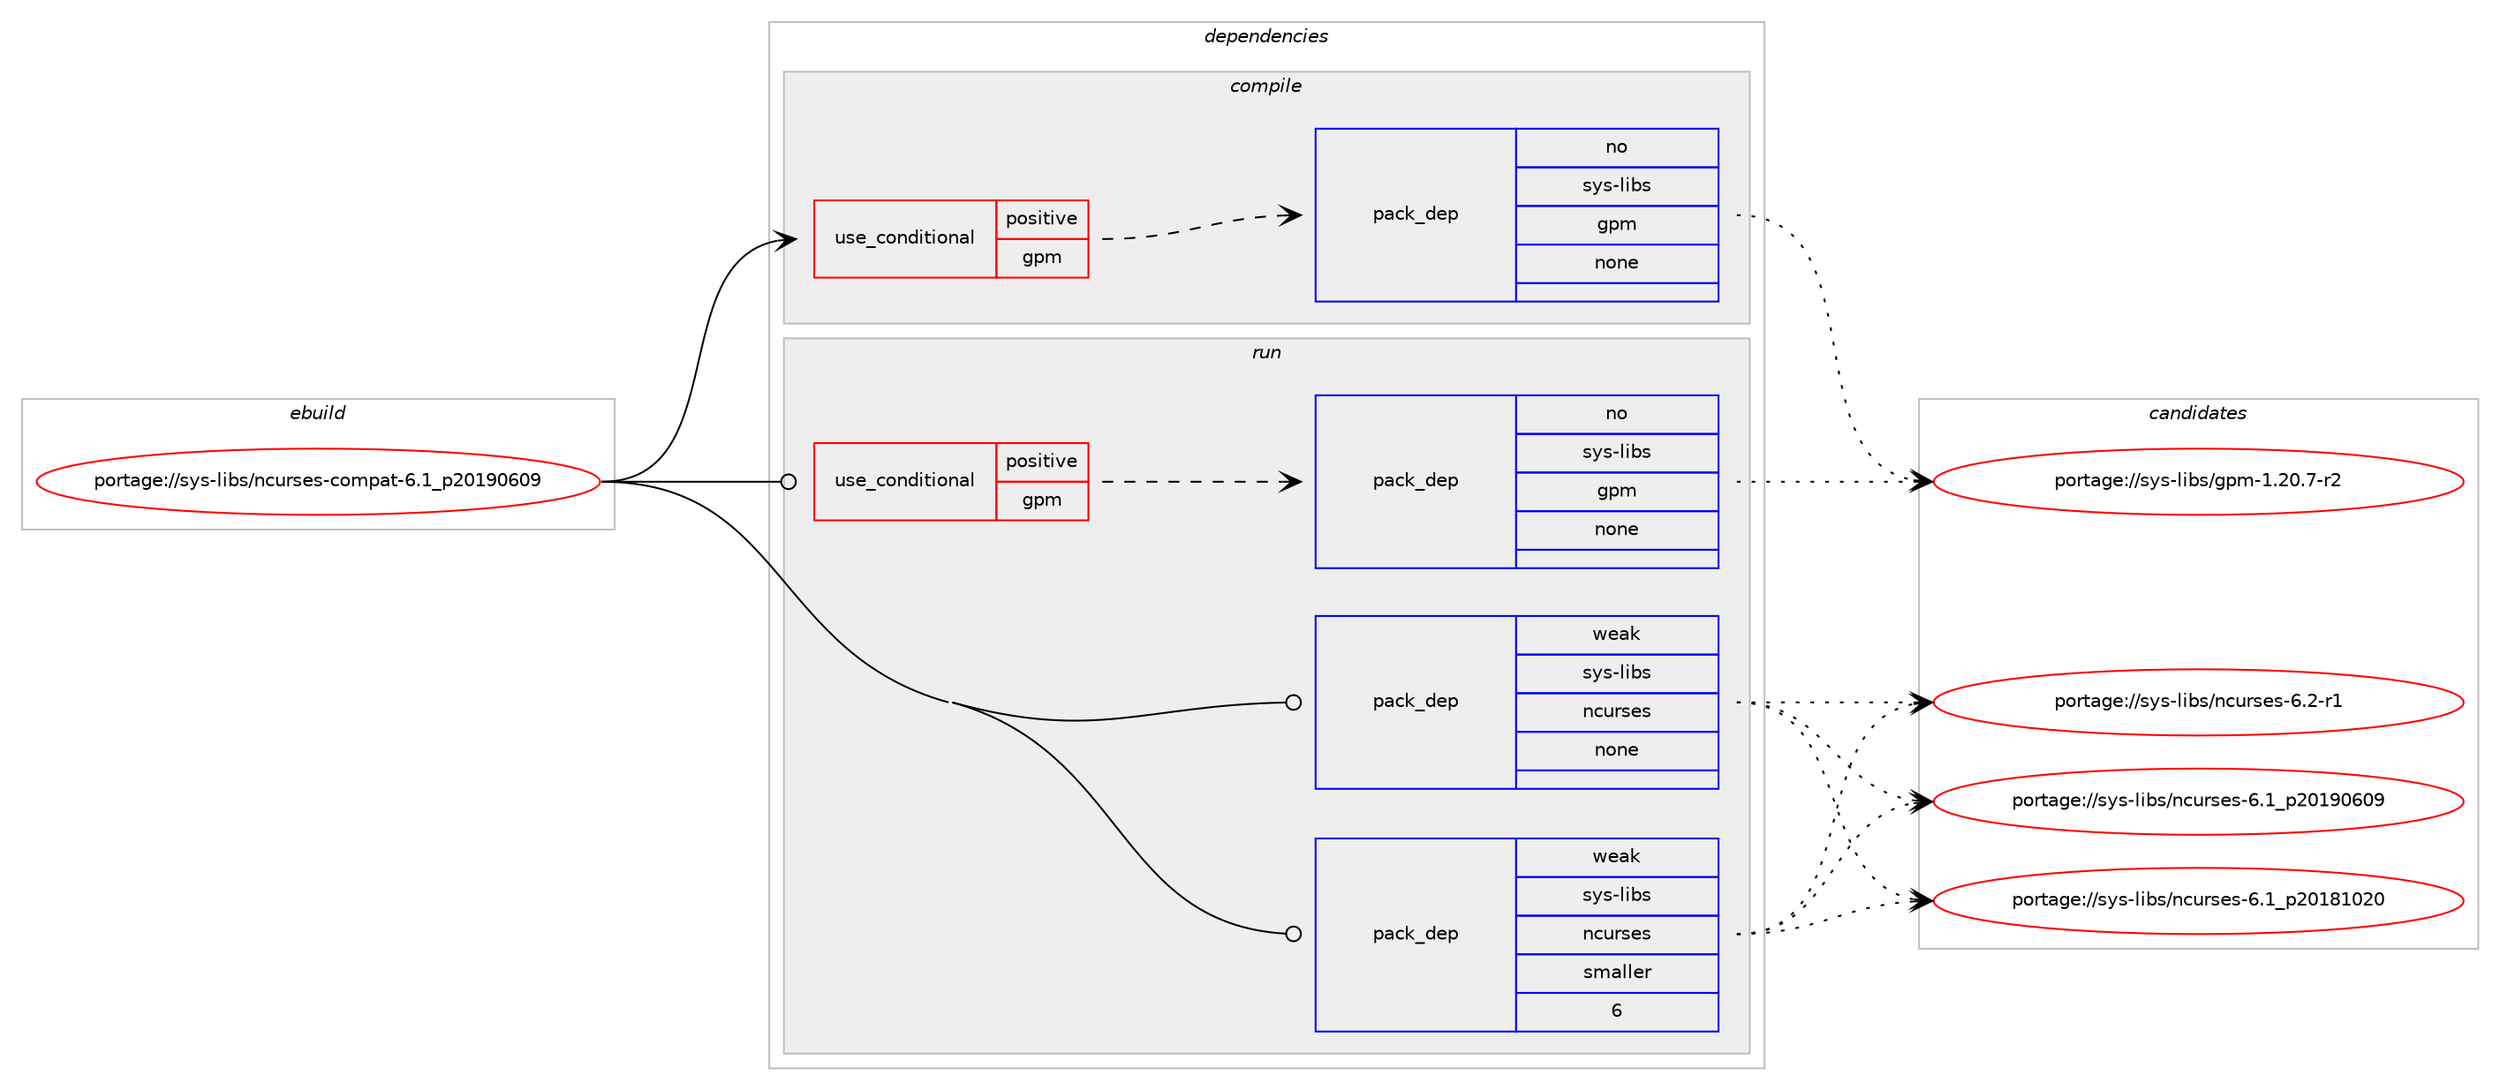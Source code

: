 digraph prolog {

# *************
# Graph options
# *************

newrank=true;
concentrate=true;
compound=true;
graph [rankdir=LR,fontname=Helvetica,fontsize=10,ranksep=1.5];#, ranksep=2.5, nodesep=0.2];
edge  [arrowhead=vee];
node  [fontname=Helvetica,fontsize=10];

# **********
# The ebuild
# **********

subgraph cluster_leftcol {
color=gray;
rank=same;
label=<<i>ebuild</i>>;
id [label="portage://sys-libs/ncurses-compat-6.1_p20190609", color=red, width=4, href="../sys-libs/ncurses-compat-6.1_p20190609.svg"];
}

# ****************
# The dependencies
# ****************

subgraph cluster_midcol {
color=gray;
label=<<i>dependencies</i>>;
subgraph cluster_compile {
fillcolor="#eeeeee";
style=filled;
label=<<i>compile</i>>;
subgraph cond6857 {
dependency37524 [label=<<TABLE BORDER="0" CELLBORDER="1" CELLSPACING="0" CELLPADDING="4"><TR><TD ROWSPAN="3" CELLPADDING="10">use_conditional</TD></TR><TR><TD>positive</TD></TR><TR><TD>gpm</TD></TR></TABLE>>, shape=none, color=red];
subgraph pack29784 {
dependency37525 [label=<<TABLE BORDER="0" CELLBORDER="1" CELLSPACING="0" CELLPADDING="4" WIDTH="220"><TR><TD ROWSPAN="6" CELLPADDING="30">pack_dep</TD></TR><TR><TD WIDTH="110">no</TD></TR><TR><TD>sys-libs</TD></TR><TR><TD>gpm</TD></TR><TR><TD>none</TD></TR><TR><TD></TD></TR></TABLE>>, shape=none, color=blue];
}
dependency37524:e -> dependency37525:w [weight=20,style="dashed",arrowhead="vee"];
}
id:e -> dependency37524:w [weight=20,style="solid",arrowhead="vee"];
}
subgraph cluster_compileandrun {
fillcolor="#eeeeee";
style=filled;
label=<<i>compile and run</i>>;
}
subgraph cluster_run {
fillcolor="#eeeeee";
style=filled;
label=<<i>run</i>>;
subgraph cond6858 {
dependency37526 [label=<<TABLE BORDER="0" CELLBORDER="1" CELLSPACING="0" CELLPADDING="4"><TR><TD ROWSPAN="3" CELLPADDING="10">use_conditional</TD></TR><TR><TD>positive</TD></TR><TR><TD>gpm</TD></TR></TABLE>>, shape=none, color=red];
subgraph pack29785 {
dependency37527 [label=<<TABLE BORDER="0" CELLBORDER="1" CELLSPACING="0" CELLPADDING="4" WIDTH="220"><TR><TD ROWSPAN="6" CELLPADDING="30">pack_dep</TD></TR><TR><TD WIDTH="110">no</TD></TR><TR><TD>sys-libs</TD></TR><TR><TD>gpm</TD></TR><TR><TD>none</TD></TR><TR><TD></TD></TR></TABLE>>, shape=none, color=blue];
}
dependency37526:e -> dependency37527:w [weight=20,style="dashed",arrowhead="vee"];
}
id:e -> dependency37526:w [weight=20,style="solid",arrowhead="odot"];
subgraph pack29786 {
dependency37528 [label=<<TABLE BORDER="0" CELLBORDER="1" CELLSPACING="0" CELLPADDING="4" WIDTH="220"><TR><TD ROWSPAN="6" CELLPADDING="30">pack_dep</TD></TR><TR><TD WIDTH="110">weak</TD></TR><TR><TD>sys-libs</TD></TR><TR><TD>ncurses</TD></TR><TR><TD>none</TD></TR><TR><TD></TD></TR></TABLE>>, shape=none, color=blue];
}
id:e -> dependency37528:w [weight=20,style="solid",arrowhead="odot"];
subgraph pack29787 {
dependency37529 [label=<<TABLE BORDER="0" CELLBORDER="1" CELLSPACING="0" CELLPADDING="4" WIDTH="220"><TR><TD ROWSPAN="6" CELLPADDING="30">pack_dep</TD></TR><TR><TD WIDTH="110">weak</TD></TR><TR><TD>sys-libs</TD></TR><TR><TD>ncurses</TD></TR><TR><TD>smaller</TD></TR><TR><TD>6</TD></TR></TABLE>>, shape=none, color=blue];
}
id:e -> dependency37529:w [weight=20,style="solid",arrowhead="odot"];
}
}

# **************
# The candidates
# **************

subgraph cluster_choices {
rank=same;
color=gray;
label=<<i>candidates</i>>;

subgraph choice29784 {
color=black;
nodesep=1;
choice115121115451081059811547103112109454946504846554511450 [label="portage://sys-libs/gpm-1.20.7-r2", color=red, width=4,href="../sys-libs/gpm-1.20.7-r2.svg"];
dependency37525:e -> choice115121115451081059811547103112109454946504846554511450:w [style=dotted,weight="100"];
}
subgraph choice29785 {
color=black;
nodesep=1;
choice115121115451081059811547103112109454946504846554511450 [label="portage://sys-libs/gpm-1.20.7-r2", color=red, width=4,href="../sys-libs/gpm-1.20.7-r2.svg"];
dependency37527:e -> choice115121115451081059811547103112109454946504846554511450:w [style=dotted,weight="100"];
}
subgraph choice29786 {
color=black;
nodesep=1;
choice11512111545108105981154711099117114115101115455446504511449 [label="portage://sys-libs/ncurses-6.2-r1", color=red, width=4,href="../sys-libs/ncurses-6.2-r1.svg"];
choice1151211154510810598115471109911711411510111545544649951125048495748544857 [label="portage://sys-libs/ncurses-6.1_p20190609", color=red, width=4,href="../sys-libs/ncurses-6.1_p20190609.svg"];
choice1151211154510810598115471109911711411510111545544649951125048495649485048 [label="portage://sys-libs/ncurses-6.1_p20181020", color=red, width=4,href="../sys-libs/ncurses-6.1_p20181020.svg"];
dependency37528:e -> choice11512111545108105981154711099117114115101115455446504511449:w [style=dotted,weight="100"];
dependency37528:e -> choice1151211154510810598115471109911711411510111545544649951125048495748544857:w [style=dotted,weight="100"];
dependency37528:e -> choice1151211154510810598115471109911711411510111545544649951125048495649485048:w [style=dotted,weight="100"];
}
subgraph choice29787 {
color=black;
nodesep=1;
choice11512111545108105981154711099117114115101115455446504511449 [label="portage://sys-libs/ncurses-6.2-r1", color=red, width=4,href="../sys-libs/ncurses-6.2-r1.svg"];
choice1151211154510810598115471109911711411510111545544649951125048495748544857 [label="portage://sys-libs/ncurses-6.1_p20190609", color=red, width=4,href="../sys-libs/ncurses-6.1_p20190609.svg"];
choice1151211154510810598115471109911711411510111545544649951125048495649485048 [label="portage://sys-libs/ncurses-6.1_p20181020", color=red, width=4,href="../sys-libs/ncurses-6.1_p20181020.svg"];
dependency37529:e -> choice11512111545108105981154711099117114115101115455446504511449:w [style=dotted,weight="100"];
dependency37529:e -> choice1151211154510810598115471109911711411510111545544649951125048495748544857:w [style=dotted,weight="100"];
dependency37529:e -> choice1151211154510810598115471109911711411510111545544649951125048495649485048:w [style=dotted,weight="100"];
}
}

}
